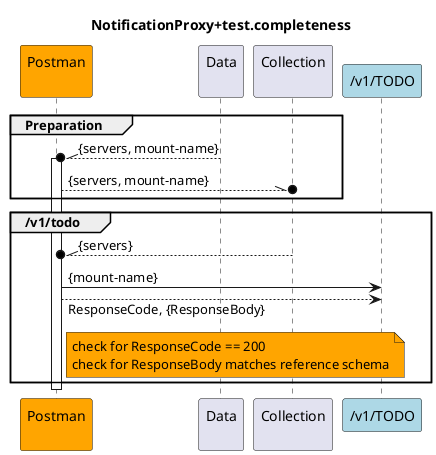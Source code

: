 @startuml NotificationProxy+diagram.completeness
skinparam responseMessageBelowArrow true

title
NotificationProxy+test.completeness
end title

participant "Postman\n" as Postman #Orange 
participant "Data\n" as Data
participant "Collection\n" as Collection

participant "/v1/TODO" as foo #LightBlue


group Preparation
  Data --\\o Postman : {servers, mount-name}
  activate Postman
  Postman --\\o Collection : {servers, mount-name}
end

group /v1/todo 
  Collection --\\o Postman: {servers}
  Postman -> foo: {mount-name}
  foo <-- Postman: ResponseCode, {ResponseBody}
  note right Postman #Orange
    check for ResponseCode == 200
    check for ResponseBody matches reference schema
  end note
end

deactivate Postman

@enduml